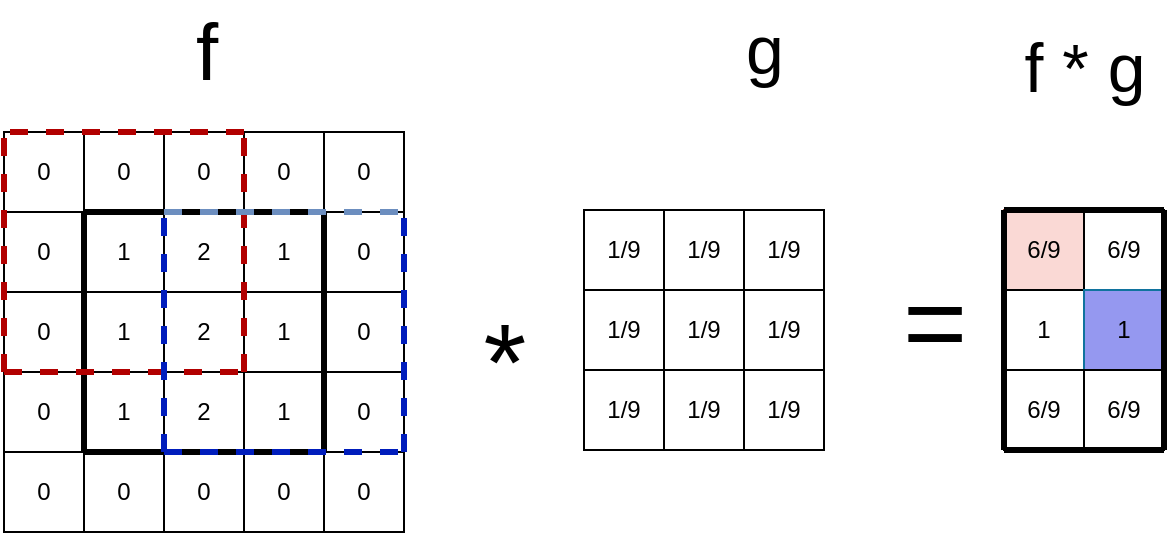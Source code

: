 <mxfile version="13.1.7" type="device"><diagram id="E6zuGo73PeDU704xDF2i" name="Page-1"><mxGraphModel dx="946" dy="510" grid="1" gridSize="10" guides="1" tooltips="1" connect="1" arrows="1" fold="1" page="1" pageScale="1" pageWidth="827" pageHeight="1169" math="0" shadow="0"><root><mxCell id="0"/><mxCell id="1" parent="0"/><mxCell id="BOBfWMCfv6xo76xL8nRS-1" value="0" style="whiteSpace=wrap;html=1;aspect=fixed;" vertex="1" parent="1"><mxGeometry x="10" y="720" width="40" height="40" as="geometry"/></mxCell><mxCell id="BOBfWMCfv6xo76xL8nRS-2" value="0" style="whiteSpace=wrap;html=1;aspect=fixed;" vertex="1" parent="1"><mxGeometry x="50" y="720" width="40" height="40" as="geometry"/></mxCell><mxCell id="BOBfWMCfv6xo76xL8nRS-13" value="0" style="whiteSpace=wrap;html=1;aspect=fixed;" vertex="1" parent="1"><mxGeometry x="90" y="720" width="40" height="40" as="geometry"/></mxCell><mxCell id="BOBfWMCfv6xo76xL8nRS-14" value="0" style="whiteSpace=wrap;html=1;aspect=fixed;" vertex="1" parent="1"><mxGeometry x="130" y="720" width="40" height="40" as="geometry"/></mxCell><mxCell id="BOBfWMCfv6xo76xL8nRS-15" value="0" style="whiteSpace=wrap;html=1;aspect=fixed;" vertex="1" parent="1"><mxGeometry x="170" y="720" width="40" height="40" as="geometry"/></mxCell><mxCell id="BOBfWMCfv6xo76xL8nRS-16" value="0" style="whiteSpace=wrap;html=1;aspect=fixed;" vertex="1" parent="1"><mxGeometry x="10" y="760" width="40" height="40" as="geometry"/></mxCell><mxCell id="BOBfWMCfv6xo76xL8nRS-17" value="1" style="whiteSpace=wrap;html=1;aspect=fixed;" vertex="1" parent="1"><mxGeometry x="50" y="760" width="40" height="40" as="geometry"/></mxCell><mxCell id="BOBfWMCfv6xo76xL8nRS-18" value="2" style="whiteSpace=wrap;html=1;aspect=fixed;" vertex="1" parent="1"><mxGeometry x="90" y="760" width="40" height="40" as="geometry"/></mxCell><mxCell id="BOBfWMCfv6xo76xL8nRS-19" value="1" style="whiteSpace=wrap;html=1;aspect=fixed;" vertex="1" parent="1"><mxGeometry x="130" y="760" width="40" height="40" as="geometry"/></mxCell><mxCell id="BOBfWMCfv6xo76xL8nRS-20" value="0" style="whiteSpace=wrap;html=1;aspect=fixed;" vertex="1" parent="1"><mxGeometry x="170" y="760" width="40" height="40" as="geometry"/></mxCell><mxCell id="BOBfWMCfv6xo76xL8nRS-21" value="0" style="whiteSpace=wrap;html=1;aspect=fixed;" vertex="1" parent="1"><mxGeometry x="10" y="800" width="40" height="40" as="geometry"/></mxCell><mxCell id="BOBfWMCfv6xo76xL8nRS-22" value="1" style="whiteSpace=wrap;html=1;aspect=fixed;" vertex="1" parent="1"><mxGeometry x="50" y="800" width="40" height="40" as="geometry"/></mxCell><mxCell id="BOBfWMCfv6xo76xL8nRS-23" value="2" style="whiteSpace=wrap;html=1;aspect=fixed;" vertex="1" parent="1"><mxGeometry x="90" y="800" width="40" height="40" as="geometry"/></mxCell><mxCell id="BOBfWMCfv6xo76xL8nRS-24" value="1" style="whiteSpace=wrap;html=1;aspect=fixed;" vertex="1" parent="1"><mxGeometry x="130" y="800" width="40" height="40" as="geometry"/></mxCell><mxCell id="BOBfWMCfv6xo76xL8nRS-25" value="0" style="whiteSpace=wrap;html=1;aspect=fixed;" vertex="1" parent="1"><mxGeometry x="170" y="800" width="40" height="40" as="geometry"/></mxCell><mxCell id="BOBfWMCfv6xo76xL8nRS-26" value="0" style="whiteSpace=wrap;html=1;aspect=fixed;" vertex="1" parent="1"><mxGeometry x="10" y="840" width="40" height="40" as="geometry"/></mxCell><mxCell id="BOBfWMCfv6xo76xL8nRS-27" value="1" style="whiteSpace=wrap;html=1;aspect=fixed;" vertex="1" parent="1"><mxGeometry x="50" y="840" width="40" height="40" as="geometry"/></mxCell><mxCell id="BOBfWMCfv6xo76xL8nRS-28" value="2" style="whiteSpace=wrap;html=1;aspect=fixed;" vertex="1" parent="1"><mxGeometry x="90" y="840" width="40" height="40" as="geometry"/></mxCell><mxCell id="BOBfWMCfv6xo76xL8nRS-29" value="1" style="whiteSpace=wrap;html=1;aspect=fixed;" vertex="1" parent="1"><mxGeometry x="130" y="840" width="40" height="40" as="geometry"/></mxCell><mxCell id="BOBfWMCfv6xo76xL8nRS-30" value="0" style="whiteSpace=wrap;html=1;aspect=fixed;" vertex="1" parent="1"><mxGeometry x="170" y="840" width="40" height="40" as="geometry"/></mxCell><mxCell id="BOBfWMCfv6xo76xL8nRS-31" value="0" style="whiteSpace=wrap;html=1;aspect=fixed;" vertex="1" parent="1"><mxGeometry x="10" y="880" width="40" height="40" as="geometry"/></mxCell><mxCell id="BOBfWMCfv6xo76xL8nRS-32" value="0" style="whiteSpace=wrap;html=1;aspect=fixed;" vertex="1" parent="1"><mxGeometry x="50" y="880" width="40" height="40" as="geometry"/></mxCell><mxCell id="BOBfWMCfv6xo76xL8nRS-33" value="0" style="whiteSpace=wrap;html=1;aspect=fixed;" vertex="1" parent="1"><mxGeometry x="90" y="880" width="40" height="40" as="geometry"/></mxCell><mxCell id="BOBfWMCfv6xo76xL8nRS-34" value="0" style="whiteSpace=wrap;html=1;aspect=fixed;" vertex="1" parent="1"><mxGeometry x="130" y="880" width="40" height="40" as="geometry"/></mxCell><mxCell id="BOBfWMCfv6xo76xL8nRS-35" value="0" style="whiteSpace=wrap;html=1;aspect=fixed;" vertex="1" parent="1"><mxGeometry x="170" y="880" width="40" height="40" as="geometry"/></mxCell><mxCell id="BOBfWMCfv6xo76xL8nRS-36" value="" style="endArrow=none;html=1;exitX=1;exitY=1;exitDx=0;exitDy=0;entryX=0;entryY=0;entryDx=0;entryDy=0;strokeWidth=3;" edge="1" parent="1" source="BOBfWMCfv6xo76xL8nRS-26" target="BOBfWMCfv6xo76xL8nRS-17"><mxGeometry width="50" height="50" relative="1" as="geometry"><mxPoint x="40" y="810" as="sourcePoint"/><mxPoint x="90" y="760" as="targetPoint"/></mxGeometry></mxCell><mxCell id="BOBfWMCfv6xo76xL8nRS-38" value="" style="endArrow=none;html=1;exitX=1;exitY=0;exitDx=0;exitDy=0;entryX=1;entryY=0;entryDx=0;entryDy=0;strokeWidth=3;" edge="1" parent="1" source="BOBfWMCfv6xo76xL8nRS-31" target="BOBfWMCfv6xo76xL8nRS-34"><mxGeometry width="50" height="50" relative="1" as="geometry"><mxPoint x="89" y="1050" as="sourcePoint"/><mxPoint x="89" y="930" as="targetPoint"/></mxGeometry></mxCell><mxCell id="BOBfWMCfv6xo76xL8nRS-39" value="" style="endArrow=none;html=1;exitX=1;exitY=1;exitDx=0;exitDy=0;entryX=0;entryY=0;entryDx=0;entryDy=0;strokeWidth=3;" edge="1" parent="1"><mxGeometry width="50" height="50" relative="1" as="geometry"><mxPoint x="170" y="880" as="sourcePoint"/><mxPoint x="170" y="760" as="targetPoint"/></mxGeometry></mxCell><mxCell id="BOBfWMCfv6xo76xL8nRS-40" value="" style="endArrow=none;html=1;exitX=1;exitY=0;exitDx=0;exitDy=0;entryX=1;entryY=1;entryDx=0;entryDy=0;strokeWidth=3;" edge="1" parent="1" source="BOBfWMCfv6xo76xL8nRS-19" target="BOBfWMCfv6xo76xL8nRS-1"><mxGeometry width="50" height="50" relative="1" as="geometry"><mxPoint x="80" y="910" as="sourcePoint"/><mxPoint x="80" y="790" as="targetPoint"/></mxGeometry></mxCell><mxCell id="BOBfWMCfv6xo76xL8nRS-41" value="" style="endArrow=none;dashed=1;html=1;strokeWidth=3;exitX=0;exitY=1;exitDx=0;exitDy=0;entryX=0;entryY=0;entryDx=0;entryDy=0;fillColor=#e51400;strokeColor=#B20000;" edge="1" parent="1" source="BOBfWMCfv6xo76xL8nRS-21" target="BOBfWMCfv6xo76xL8nRS-1"><mxGeometry width="50" height="50" relative="1" as="geometry"><mxPoint x="40" y="840" as="sourcePoint"/><mxPoint x="90" y="790" as="targetPoint"/></mxGeometry></mxCell><mxCell id="BOBfWMCfv6xo76xL8nRS-42" value="" style="endArrow=none;dashed=1;html=1;strokeWidth=3;exitX=0;exitY=0;exitDx=0;exitDy=0;entryX=1;entryY=1;entryDx=0;entryDy=0;fillColor=#e51400;strokeColor=#B20000;" edge="1" parent="1" source="BOBfWMCfv6xo76xL8nRS-26" target="BOBfWMCfv6xo76xL8nRS-23"><mxGeometry width="50" height="50" relative="1" as="geometry"><mxPoint x="-100" y="910" as="sourcePoint"/><mxPoint x="-100" y="790" as="targetPoint"/></mxGeometry></mxCell><mxCell id="BOBfWMCfv6xo76xL8nRS-43" value="" style="endArrow=none;dashed=1;html=1;strokeWidth=3;exitX=0;exitY=1;exitDx=0;exitDy=0;entryX=0;entryY=0;entryDx=0;entryDy=0;fillColor=#e51400;strokeColor=#B20000;" edge="1" parent="1"><mxGeometry width="50" height="50" relative="1" as="geometry"><mxPoint x="130" y="840" as="sourcePoint"/><mxPoint x="130" y="720" as="targetPoint"/></mxGeometry></mxCell><mxCell id="BOBfWMCfv6xo76xL8nRS-44" value="" style="endArrow=none;dashed=1;html=1;strokeWidth=3;exitX=0;exitY=0;exitDx=0;exitDy=0;fillColor=#e51400;strokeColor=#B20000;" edge="1" parent="1" source="BOBfWMCfv6xo76xL8nRS-14"><mxGeometry width="50" height="50" relative="1" as="geometry"><mxPoint x="40" y="870" as="sourcePoint"/><mxPoint x="10" y="720" as="targetPoint"/></mxGeometry></mxCell><mxCell id="BOBfWMCfv6xo76xL8nRS-45" value="" style="endArrow=none;dashed=1;html=1;strokeWidth=3;fillColor=#0050ef;strokeColor=#001DBC;" edge="1" parent="1"><mxGeometry width="50" height="50" relative="1" as="geometry"><mxPoint x="90" y="880" as="sourcePoint"/><mxPoint x="90" y="760" as="targetPoint"/></mxGeometry></mxCell><mxCell id="BOBfWMCfv6xo76xL8nRS-46" value="" style="endArrow=none;dashed=1;html=1;strokeWidth=3;fillColor=#dae8fc;strokeColor=#6c8ebf;" edge="1" parent="1"><mxGeometry width="50" height="50" relative="1" as="geometry"><mxPoint x="90" y="760" as="sourcePoint"/><mxPoint x="210" y="760" as="targetPoint"/></mxGeometry></mxCell><mxCell id="BOBfWMCfv6xo76xL8nRS-47" value="" style="endArrow=none;dashed=1;html=1;strokeWidth=3;fillColor=#0050ef;strokeColor=#001DBC;" edge="1" parent="1"><mxGeometry width="50" height="50" relative="1" as="geometry"><mxPoint x="90" y="880" as="sourcePoint"/><mxPoint x="210" y="880" as="targetPoint"/></mxGeometry></mxCell><mxCell id="BOBfWMCfv6xo76xL8nRS-48" value="" style="endArrow=none;dashed=1;html=1;strokeWidth=3;fillColor=#0050ef;strokeColor=#001DBC;" edge="1" parent="1"><mxGeometry width="50" height="50" relative="1" as="geometry"><mxPoint x="210" y="880" as="sourcePoint"/><mxPoint x="210" y="760" as="targetPoint"/></mxGeometry></mxCell><mxCell id="BOBfWMCfv6xo76xL8nRS-50" value="*&lt;br style=&quot;font-size: 55px;&quot;&gt;" style="text;html=1;align=center;verticalAlign=middle;resizable=0;points=[];autosize=1;strokeWidth=1;fontSize=55;" vertex="1" parent="1"><mxGeometry x="240" y="799" width="40" height="70" as="geometry"/></mxCell><mxCell id="BOBfWMCfv6xo76xL8nRS-51" value="1/9" style="rounded=0;whiteSpace=wrap;html=1;strokeWidth=1;fontSize=12;" vertex="1" parent="1"><mxGeometry x="300" y="759" width="40" height="40" as="geometry"/></mxCell><mxCell id="BOBfWMCfv6xo76xL8nRS-62" value="1/9" style="rounded=0;whiteSpace=wrap;html=1;strokeWidth=1;fontSize=12;" vertex="1" parent="1"><mxGeometry x="340" y="799" width="40" height="40" as="geometry"/></mxCell><mxCell id="BOBfWMCfv6xo76xL8nRS-63" value="1/9" style="rounded=0;whiteSpace=wrap;html=1;strokeWidth=1;fontSize=12;" vertex="1" parent="1"><mxGeometry x="300" y="799" width="40" height="40" as="geometry"/></mxCell><mxCell id="BOBfWMCfv6xo76xL8nRS-64" value="1/9" style="rounded=0;whiteSpace=wrap;html=1;strokeWidth=1;fontSize=12;" vertex="1" parent="1"><mxGeometry x="380" y="759" width="40" height="40" as="geometry"/></mxCell><mxCell id="BOBfWMCfv6xo76xL8nRS-65" value="1/9" style="rounded=0;whiteSpace=wrap;html=1;strokeWidth=1;fontSize=12;" vertex="1" parent="1"><mxGeometry x="340" y="759" width="40" height="40" as="geometry"/></mxCell><mxCell id="BOBfWMCfv6xo76xL8nRS-67" value="1/9" style="rounded=0;whiteSpace=wrap;html=1;strokeWidth=1;fontSize=12;" vertex="1" parent="1"><mxGeometry x="380" y="799" width="40" height="40" as="geometry"/></mxCell><mxCell id="BOBfWMCfv6xo76xL8nRS-68" value="1/9" style="rounded=0;whiteSpace=wrap;html=1;strokeWidth=1;fontSize=12;" vertex="1" parent="1"><mxGeometry x="380" y="839" width="40" height="40" as="geometry"/></mxCell><mxCell id="BOBfWMCfv6xo76xL8nRS-69" value="1/9" style="rounded=0;whiteSpace=wrap;html=1;strokeWidth=1;fontSize=12;" vertex="1" parent="1"><mxGeometry x="340" y="839" width="40" height="40" as="geometry"/></mxCell><mxCell id="BOBfWMCfv6xo76xL8nRS-70" value="1/9" style="rounded=0;whiteSpace=wrap;html=1;strokeWidth=1;fontSize=12;" vertex="1" parent="1"><mxGeometry x="300" y="839" width="40" height="40" as="geometry"/></mxCell><mxCell id="BOBfWMCfv6xo76xL8nRS-71" value="=" style="text;html=1;align=center;verticalAlign=middle;resizable=0;points=[];autosize=1;strokeWidth=1;fontSize=55;" vertex="1" parent="1"><mxGeometry x="450" y="779" width="50" height="70" as="geometry"/></mxCell><mxCell id="BOBfWMCfv6xo76xL8nRS-72" value="6/9" style="rounded=0;whiteSpace=wrap;html=1;strokeWidth=1;fontSize=12;fillColor=#fad9d5;strokeColor=#ae4132;" vertex="1" parent="1"><mxGeometry x="510" y="759" width="40" height="40" as="geometry"/></mxCell><mxCell id="BOBfWMCfv6xo76xL8nRS-74" value="1" style="rounded=0;whiteSpace=wrap;html=1;strokeWidth=1;fontSize=12;" vertex="1" parent="1"><mxGeometry x="510" y="799" width="40" height="40" as="geometry"/></mxCell><mxCell id="BOBfWMCfv6xo76xL8nRS-75" value="6/9" style="rounded=0;whiteSpace=wrap;html=1;strokeWidth=1;fontSize=12;" vertex="1" parent="1"><mxGeometry x="550" y="759" width="40" height="40" as="geometry"/></mxCell><mxCell id="BOBfWMCfv6xo76xL8nRS-77" value="1" style="rounded=0;whiteSpace=wrap;html=1;strokeWidth=1;fontSize=12;fillColor=#9598F0;strokeColor=#10739e;" vertex="1" parent="1"><mxGeometry x="550" y="799" width="40" height="40" as="geometry"/></mxCell><mxCell id="BOBfWMCfv6xo76xL8nRS-78" value="6/9" style="rounded=0;whiteSpace=wrap;html=1;strokeWidth=1;fontSize=12;" vertex="1" parent="1"><mxGeometry x="550" y="839" width="40" height="40" as="geometry"/></mxCell><mxCell id="BOBfWMCfv6xo76xL8nRS-80" value="6/9" style="rounded=0;whiteSpace=wrap;html=1;strokeWidth=1;fontSize=12;" vertex="1" parent="1"><mxGeometry x="510" y="839" width="40" height="40" as="geometry"/></mxCell><mxCell id="BOBfWMCfv6xo76xL8nRS-83" value="&lt;font style=&quot;font-size: 40px&quot;&gt;f&lt;br&gt;&lt;/font&gt;" style="text;html=1;align=center;verticalAlign=middle;resizable=0;points=[];autosize=1;fontSize=12;" vertex="1" parent="1"><mxGeometry x="96" y="664" width="30" height="30" as="geometry"/></mxCell><mxCell id="BOBfWMCfv6xo76xL8nRS-84" value="g" style="text;html=1;align=center;verticalAlign=middle;resizable=0;points=[];autosize=1;fontSize=34;" vertex="1" parent="1"><mxGeometry x="375" y="654" width="30" height="50" as="geometry"/></mxCell><mxCell id="BOBfWMCfv6xo76xL8nRS-85" value="f * g" style="text;html=1;align=center;verticalAlign=middle;resizable=0;points=[];autosize=1;fontSize=34;" vertex="1" parent="1"><mxGeometry x="510" y="663" width="80" height="50" as="geometry"/></mxCell><mxCell id="BOBfWMCfv6xo76xL8nRS-86" value="" style="endArrow=none;html=1;exitX=1;exitY=1;exitDx=0;exitDy=0;entryX=0;entryY=0;entryDx=0;entryDy=0;strokeWidth=3;" edge="1" parent="1"><mxGeometry width="50" height="50" relative="1" as="geometry"><mxPoint x="510" y="879" as="sourcePoint"/><mxPoint x="510" y="759" as="targetPoint"/><Array as="points"><mxPoint x="510" y="829"/></Array></mxGeometry></mxCell><mxCell id="BOBfWMCfv6xo76xL8nRS-87" value="" style="endArrow=none;html=1;exitX=0;exitY=1;exitDx=0;exitDy=0;entryX=1;entryY=1;entryDx=0;entryDy=0;strokeWidth=3;" edge="1" parent="1" source="BOBfWMCfv6xo76xL8nRS-80" target="BOBfWMCfv6xo76xL8nRS-78"><mxGeometry width="50" height="50" relative="1" as="geometry"><mxPoint x="520" y="889" as="sourcePoint"/><mxPoint x="520" y="769" as="targetPoint"/><Array as="points"/></mxGeometry></mxCell><mxCell id="BOBfWMCfv6xo76xL8nRS-88" value="" style="endArrow=none;html=1;exitX=0;exitY=0;exitDx=0;exitDy=0;entryX=1;entryY=0;entryDx=0;entryDy=0;strokeWidth=3;" edge="1" parent="1" source="BOBfWMCfv6xo76xL8nRS-72" target="BOBfWMCfv6xo76xL8nRS-75"><mxGeometry width="50" height="50" relative="1" as="geometry"><mxPoint x="520" y="889" as="sourcePoint"/><mxPoint x="520" y="769" as="targetPoint"/><Array as="points"><mxPoint x="570" y="759"/></Array></mxGeometry></mxCell><mxCell id="BOBfWMCfv6xo76xL8nRS-89" value="" style="endArrow=none;html=1;entryX=1;entryY=1;entryDx=0;entryDy=0;strokeWidth=3;" edge="1" parent="1" target="BOBfWMCfv6xo76xL8nRS-78"><mxGeometry width="50" height="50" relative="1" as="geometry"><mxPoint x="590" y="759" as="sourcePoint"/><mxPoint x="640" y="769" as="targetPoint"/><Array as="points"/></mxGeometry></mxCell></root></mxGraphModel></diagram></mxfile>